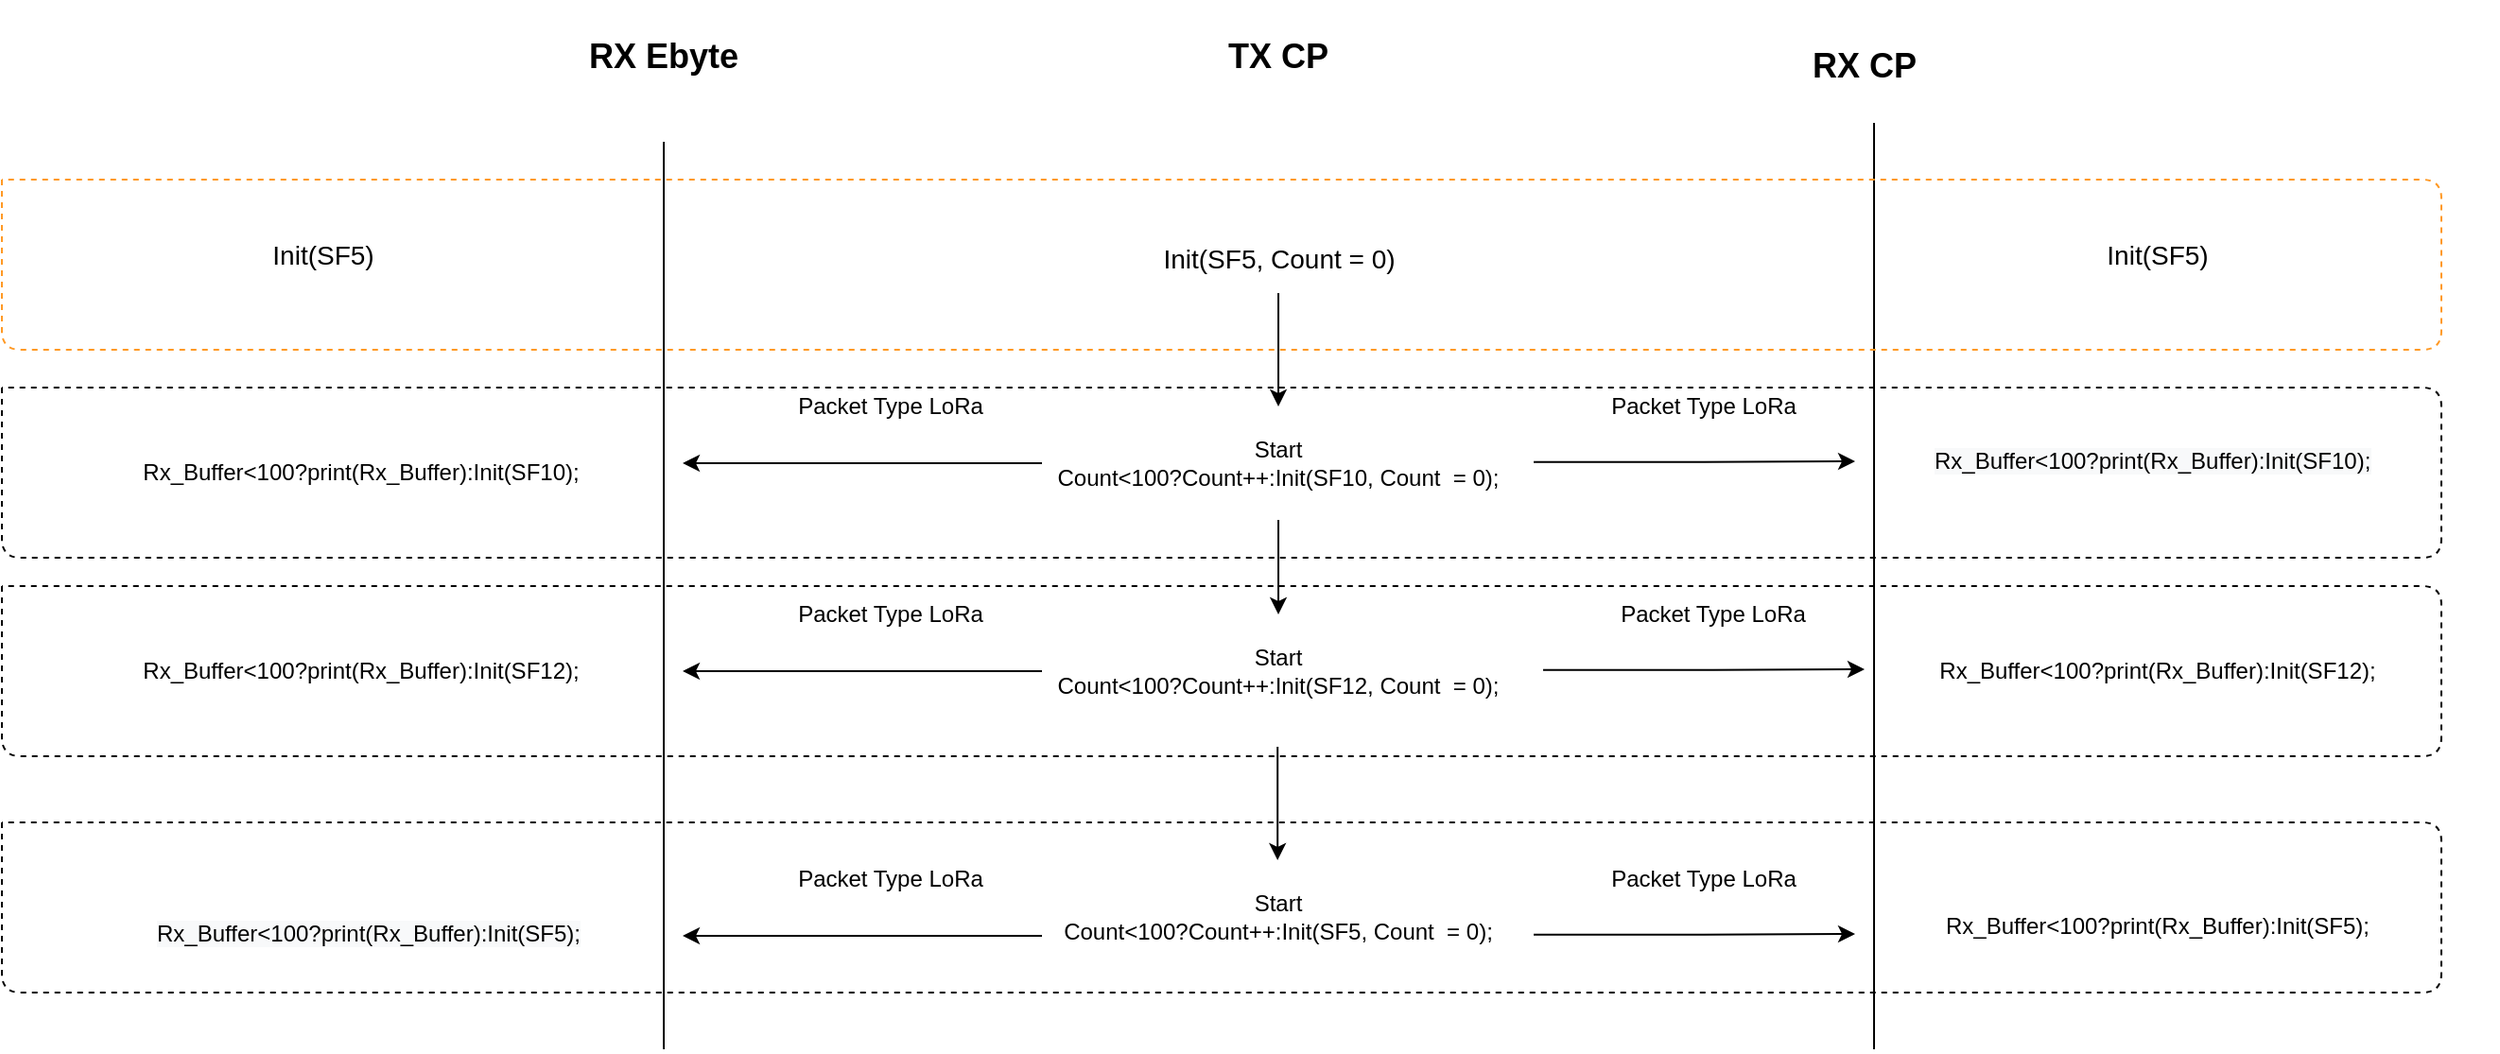 <mxfile version="13.6.5" type="device"><diagram id="TKSVDKqHCgbVWsJADGrA" name="Page-1"><mxGraphModel dx="1049" dy="472" grid="1" gridSize="10" guides="1" tooltips="1" connect="1" arrows="1" fold="1" page="1" pageScale="1" pageWidth="4681" pageHeight="3300" math="0" shadow="0"><root><mxCell id="0"/><mxCell id="1" parent="0"/><mxCell id="pItsTpenpFnVhu421que-2" value="" style="endArrow=none;html=1;" edge="1" parent="1"><mxGeometry width="50" height="50" relative="1" as="geometry"><mxPoint x="1060" y="800" as="sourcePoint"/><mxPoint x="1060" y="310" as="targetPoint"/></mxGeometry></mxCell><mxCell id="pItsTpenpFnVhu421que-3" value="" style="endArrow=none;html=1;" edge="1" parent="1"><mxGeometry width="50" height="50" relative="1" as="geometry"><mxPoint x="420" y="800" as="sourcePoint"/><mxPoint x="420" y="320" as="targetPoint"/></mxGeometry></mxCell><mxCell id="pItsTpenpFnVhu421que-4" value="&lt;font style=&quot;font-size: 18px&quot;&gt;&lt;b&gt;RX Ebyte&lt;/b&gt;&lt;/font&gt;" style="text;html=1;strokeColor=none;fillColor=none;align=center;verticalAlign=middle;whiteSpace=wrap;rounded=0;" vertex="1" parent="1"><mxGeometry x="340" y="245" width="160" height="60" as="geometry"/></mxCell><mxCell id="pItsTpenpFnVhu421que-5" value="&lt;font style=&quot;font-size: 18px&quot;&gt;&lt;b&gt;RX CP&lt;/b&gt;&lt;/font&gt;" style="text;html=1;strokeColor=none;fillColor=none;align=center;verticalAlign=middle;whiteSpace=wrap;rounded=0;" vertex="1" parent="1"><mxGeometry x="980" y="250" width="150" height="60" as="geometry"/></mxCell><mxCell id="pItsTpenpFnVhu421que-6" value="&lt;font style=&quot;font-size: 18px&quot;&gt;&lt;b&gt;TX CP&lt;/b&gt;&lt;/font&gt;" style="text;html=1;strokeColor=none;fillColor=none;align=center;verticalAlign=middle;whiteSpace=wrap;rounded=0;" vertex="1" parent="1"><mxGeometry x="690" y="250" width="110" height="50" as="geometry"/></mxCell><mxCell id="pItsTpenpFnVhu421que-7" value="&lt;font style=&quot;font-size: 14px&quot;&gt;Init(SF5)&lt;/font&gt;" style="text;html=1;strokeColor=none;fillColor=none;align=center;verticalAlign=middle;whiteSpace=wrap;rounded=0;" vertex="1" parent="1"><mxGeometry x="200" y="350" width="80" height="60" as="geometry"/></mxCell><mxCell id="pItsTpenpFnVhu421que-8" value="&lt;font style=&quot;font-size: 14px&quot;&gt;Init(SF5, Count = 0)&lt;br&gt;&lt;br&gt;&lt;/font&gt;" style="text;html=1;strokeColor=none;fillColor=none;align=center;verticalAlign=middle;whiteSpace=wrap;rounded=0;" vertex="1" parent="1"><mxGeometry x="607.5" y="357.5" width="275" height="65" as="geometry"/></mxCell><mxCell id="pItsTpenpFnVhu421que-9" value="&lt;font style=&quot;font-size: 14px&quot;&gt;Init(SF5)&lt;/font&gt;" style="text;html=1;strokeColor=none;fillColor=none;align=center;verticalAlign=middle;whiteSpace=wrap;rounded=0;" vertex="1" parent="1"><mxGeometry x="1170" y="350" width="80" height="60" as="geometry"/></mxCell><mxCell id="pItsTpenpFnVhu421que-10" value="" style="endArrow=classic;html=1;entryX=0.5;entryY=0;entryDx=0;entryDy=0;" edge="1" parent="1" target="pItsTpenpFnVhu421que-15"><mxGeometry width="50" height="50" relative="1" as="geometry"><mxPoint x="745" y="400" as="sourcePoint"/><mxPoint x="740" y="460" as="targetPoint"/><Array as="points"><mxPoint x="745" y="400"/></Array></mxGeometry></mxCell><mxCell id="pItsTpenpFnVhu421que-11" style="edgeStyle=orthogonalEdgeStyle;rounded=0;orthogonalLoop=1;jettySize=auto;html=1;exitX=0.5;exitY=1;exitDx=0;exitDy=0;" edge="1" parent="1" source="pItsTpenpFnVhu421que-8" target="pItsTpenpFnVhu421que-8"><mxGeometry relative="1" as="geometry"/></mxCell><mxCell id="pItsTpenpFnVhu421que-15" value="Start&lt;br&gt;Count&amp;lt;100?Count++:Init(SF10, Count&amp;nbsp; = 0);" style="text;html=1;strokeColor=none;fillColor=none;align=center;verticalAlign=middle;whiteSpace=wrap;rounded=0;" vertex="1" parent="1"><mxGeometry x="620" y="460" width="250" height="60" as="geometry"/></mxCell><mxCell id="pItsTpenpFnVhu421que-16" value="" style="endArrow=classic;html=1;exitX=0;exitY=0.5;exitDx=0;exitDy=0;" edge="1" parent="1" source="pItsTpenpFnVhu421que-15"><mxGeometry width="50" height="50" relative="1" as="geometry"><mxPoint x="620" y="510" as="sourcePoint"/><mxPoint x="430" y="490" as="targetPoint"/></mxGeometry></mxCell><mxCell id="pItsTpenpFnVhu421que-17" value="Packet Type LoRa" style="text;html=1;strokeColor=none;fillColor=none;align=center;verticalAlign=middle;whiteSpace=wrap;rounded=0;" vertex="1" parent="1"><mxGeometry x="490" y="440" width="100" height="40" as="geometry"/></mxCell><mxCell id="pItsTpenpFnVhu421que-18" value="" style="endArrow=classic;html=1;" edge="1" parent="1"><mxGeometry width="50" height="50" relative="1" as="geometry"><mxPoint x="880" y="489.41" as="sourcePoint"/><mxPoint x="1050" y="489" as="targetPoint"/><Array as="points"><mxPoint x="960" y="489.41"/></Array></mxGeometry></mxCell><mxCell id="pItsTpenpFnVhu421que-19" value="Packet Type LoRa" style="text;html=1;strokeColor=none;fillColor=none;align=center;verticalAlign=middle;whiteSpace=wrap;rounded=0;" vertex="1" parent="1"><mxGeometry x="920" y="440" width="100" height="40" as="geometry"/></mxCell><mxCell id="pItsTpenpFnVhu421que-20" value="Rx_Buffer&amp;lt;100?print(Rx_Buffer):Init(SF10);" style="text;html=1;strokeColor=none;fillColor=none;align=center;verticalAlign=middle;whiteSpace=wrap;rounded=0;" vertex="1" parent="1"><mxGeometry x="90" y="475" width="340" height="40" as="geometry"/></mxCell><mxCell id="pItsTpenpFnVhu421que-21" value="&lt;span style=&quot;color: rgb(0 , 0 , 0) ; font-family: &amp;#34;helvetica&amp;#34; ; font-size: 12px ; font-style: normal ; font-weight: 400 ; letter-spacing: normal ; text-align: center ; text-indent: 0px ; text-transform: none ; word-spacing: 0px ; background-color: rgb(248 , 249 , 250) ; display: inline ; float: none&quot;&gt;Rx_Buffer&amp;lt;100?print(Rx_Buffer):Init(SF10);&lt;/span&gt;" style="text;whiteSpace=wrap;html=1;" vertex="1" parent="1"><mxGeometry x="1090" y="475" width="300" height="30" as="geometry"/></mxCell><mxCell id="pItsTpenpFnVhu421que-23" value="Start&lt;br&gt;Count&amp;lt;100?Count++:Init(SF12, Count&amp;nbsp; = 0);" style="text;html=1;strokeColor=none;fillColor=none;align=center;verticalAlign=middle;whiteSpace=wrap;rounded=0;" vertex="1" parent="1"><mxGeometry x="620" y="570" width="250" height="60" as="geometry"/></mxCell><mxCell id="pItsTpenpFnVhu421que-24" value="" style="endArrow=classic;html=1;" edge="1" parent="1"><mxGeometry width="50" height="50" relative="1" as="geometry"><mxPoint x="885" y="599.41" as="sourcePoint"/><mxPoint x="1055" y="599" as="targetPoint"/><Array as="points"><mxPoint x="965" y="599.41"/></Array></mxGeometry></mxCell><mxCell id="pItsTpenpFnVhu421que-25" value="Packet Type LoRa" style="text;html=1;strokeColor=none;fillColor=none;align=center;verticalAlign=middle;whiteSpace=wrap;rounded=0;" vertex="1" parent="1"><mxGeometry x="925" y="550" width="100" height="40" as="geometry"/></mxCell><mxCell id="pItsTpenpFnVhu421que-26" value="" style="endArrow=classic;html=1;exitX=0;exitY=0.5;exitDx=0;exitDy=0;" edge="1" parent="1"><mxGeometry width="50" height="50" relative="1" as="geometry"><mxPoint x="620" y="600" as="sourcePoint"/><mxPoint x="430" y="600" as="targetPoint"/></mxGeometry></mxCell><mxCell id="pItsTpenpFnVhu421que-27" value="Packet Type LoRa" style="text;html=1;strokeColor=none;fillColor=none;align=center;verticalAlign=middle;whiteSpace=wrap;rounded=0;" vertex="1" parent="1"><mxGeometry x="490" y="550" width="100" height="40" as="geometry"/></mxCell><mxCell id="pItsTpenpFnVhu421que-28" value="Rx_Buffer&amp;lt;100?print(Rx_Buffer):Init(SF12);" style="text;html=1;strokeColor=none;fillColor=none;align=center;verticalAlign=middle;whiteSpace=wrap;rounded=0;" vertex="1" parent="1"><mxGeometry x="90" y="580" width="340" height="40" as="geometry"/></mxCell><mxCell id="pItsTpenpFnVhu421que-29" value="Rx_Buffer&amp;lt;100?print(Rx_Buffer):Init(SF12);" style="text;html=1;strokeColor=none;fillColor=none;align=center;verticalAlign=middle;whiteSpace=wrap;rounded=0;" vertex="1" parent="1"><mxGeometry x="1040" y="580" width="340" height="40" as="geometry"/></mxCell><mxCell id="pItsTpenpFnVhu421que-30" value="Start&lt;br&gt;Count&amp;lt;100?Count++:Init(SF5, Count&amp;nbsp; = 0);" style="text;html=1;strokeColor=none;fillColor=none;align=center;verticalAlign=middle;whiteSpace=wrap;rounded=0;" vertex="1" parent="1"><mxGeometry x="620" y="700" width="250" height="60" as="geometry"/></mxCell><mxCell id="pItsTpenpFnVhu421que-31" value="" style="endArrow=classic;html=1;exitX=0.5;exitY=1;exitDx=0;exitDy=0;" edge="1" parent="1" source="pItsTpenpFnVhu421que-15" target="pItsTpenpFnVhu421que-23"><mxGeometry width="50" height="50" relative="1" as="geometry"><mxPoint x="830" y="700" as="sourcePoint"/><mxPoint x="880" y="650" as="targetPoint"/></mxGeometry></mxCell><mxCell id="pItsTpenpFnVhu421que-32" value="" style="endArrow=classic;html=1;" edge="1" parent="1"><mxGeometry width="50" height="50" relative="1" as="geometry"><mxPoint x="744.58" y="640" as="sourcePoint"/><mxPoint x="744.58" y="700" as="targetPoint"/></mxGeometry></mxCell><mxCell id="pItsTpenpFnVhu421que-33" value="" style="endArrow=classic;html=1;exitX=0;exitY=0.5;exitDx=0;exitDy=0;" edge="1" parent="1"><mxGeometry width="50" height="50" relative="1" as="geometry"><mxPoint x="620" y="740" as="sourcePoint"/><mxPoint x="430" y="740" as="targetPoint"/></mxGeometry></mxCell><mxCell id="pItsTpenpFnVhu421que-34" value="Packet Type LoRa" style="text;html=1;strokeColor=none;fillColor=none;align=center;verticalAlign=middle;whiteSpace=wrap;rounded=0;" vertex="1" parent="1"><mxGeometry x="490" y="690" width="100" height="40" as="geometry"/></mxCell><mxCell id="pItsTpenpFnVhu421que-35" value="" style="endArrow=classic;html=1;" edge="1" parent="1"><mxGeometry width="50" height="50" relative="1" as="geometry"><mxPoint x="880" y="739.41" as="sourcePoint"/><mxPoint x="1050" y="739" as="targetPoint"/><Array as="points"><mxPoint x="960" y="739.41"/></Array></mxGeometry></mxCell><mxCell id="pItsTpenpFnVhu421que-36" value="Packet Type LoRa" style="text;html=1;strokeColor=none;fillColor=none;align=center;verticalAlign=middle;whiteSpace=wrap;rounded=0;" vertex="1" parent="1"><mxGeometry x="920" y="690" width="100" height="40" as="geometry"/></mxCell><mxCell id="pItsTpenpFnVhu421que-37" value="&lt;span style=&quot;color: rgb(0 , 0 , 0) ; font-family: &amp;#34;helvetica&amp;#34; ; font-size: 12px ; font-style: normal ; font-weight: 400 ; letter-spacing: normal ; text-align: center ; text-indent: 0px ; text-transform: none ; word-spacing: 0px ; background-color: rgb(248 , 249 , 250) ; display: inline ; float: none&quot;&gt;Rx_Buffer&amp;lt;100?print(Rx_Buffer):Init(SF5);&lt;/span&gt;" style="text;whiteSpace=wrap;html=1;" vertex="1" parent="1"><mxGeometry x="150" y="725" width="300" height="30" as="geometry"/></mxCell><mxCell id="pItsTpenpFnVhu421que-38" value="Rx_Buffer&amp;lt;100?print(Rx_Buffer):Init(SF5);" style="text;html=1;strokeColor=none;fillColor=none;align=center;verticalAlign=middle;whiteSpace=wrap;rounded=0;" vertex="1" parent="1"><mxGeometry x="1040" y="715" width="340" height="40" as="geometry"/></mxCell><mxCell id="pItsTpenpFnVhu421que-43" value="" style="endArrow=none;dashed=1;html=1;fillColor=#FF0080;" edge="1" parent="1"><mxGeometry width="50" height="50" relative="1" as="geometry"><mxPoint x="70" y="680" as="sourcePoint"/><mxPoint x="70" y="680" as="targetPoint"/><Array as="points"><mxPoint x="70" y="770"/><mxPoint x="1360" y="770"/><mxPoint x="1360" y="680"/></Array></mxGeometry></mxCell><mxCell id="pItsTpenpFnVhu421que-44" value="" style="endArrow=none;dashed=1;html=1;fillColor=#3FCC52;" edge="1" parent="1"><mxGeometry width="50" height="50" relative="1" as="geometry"><mxPoint x="70" y="555" as="sourcePoint"/><mxPoint x="70" y="555" as="targetPoint"/><Array as="points"><mxPoint x="70" y="645"/><mxPoint x="1360" y="645"/><mxPoint x="1360" y="555"/></Array></mxGeometry></mxCell><mxCell id="pItsTpenpFnVhu421que-45" value="" style="endArrow=none;dashed=1;html=1;strokeColor=#FF9924;" edge="1" parent="1"><mxGeometry width="50" height="50" relative="1" as="geometry"><mxPoint x="70" y="340" as="sourcePoint"/><mxPoint x="70" y="340" as="targetPoint"/><Array as="points"><mxPoint x="70" y="430"/><mxPoint x="1360" y="430"/><mxPoint x="1360" y="340"/></Array></mxGeometry></mxCell><mxCell id="pItsTpenpFnVhu421que-46" value="" style="endArrow=none;dashed=1;html=1;fillColor=#FFCC99;" edge="1" parent="1"><mxGeometry width="50" height="50" relative="1" as="geometry"><mxPoint x="70" y="450" as="sourcePoint"/><mxPoint x="70" y="450" as="targetPoint"/><Array as="points"><mxPoint x="70" y="540"/><mxPoint x="1360" y="540"/><mxPoint x="1360" y="450"/></Array></mxGeometry></mxCell></root></mxGraphModel></diagram></mxfile>